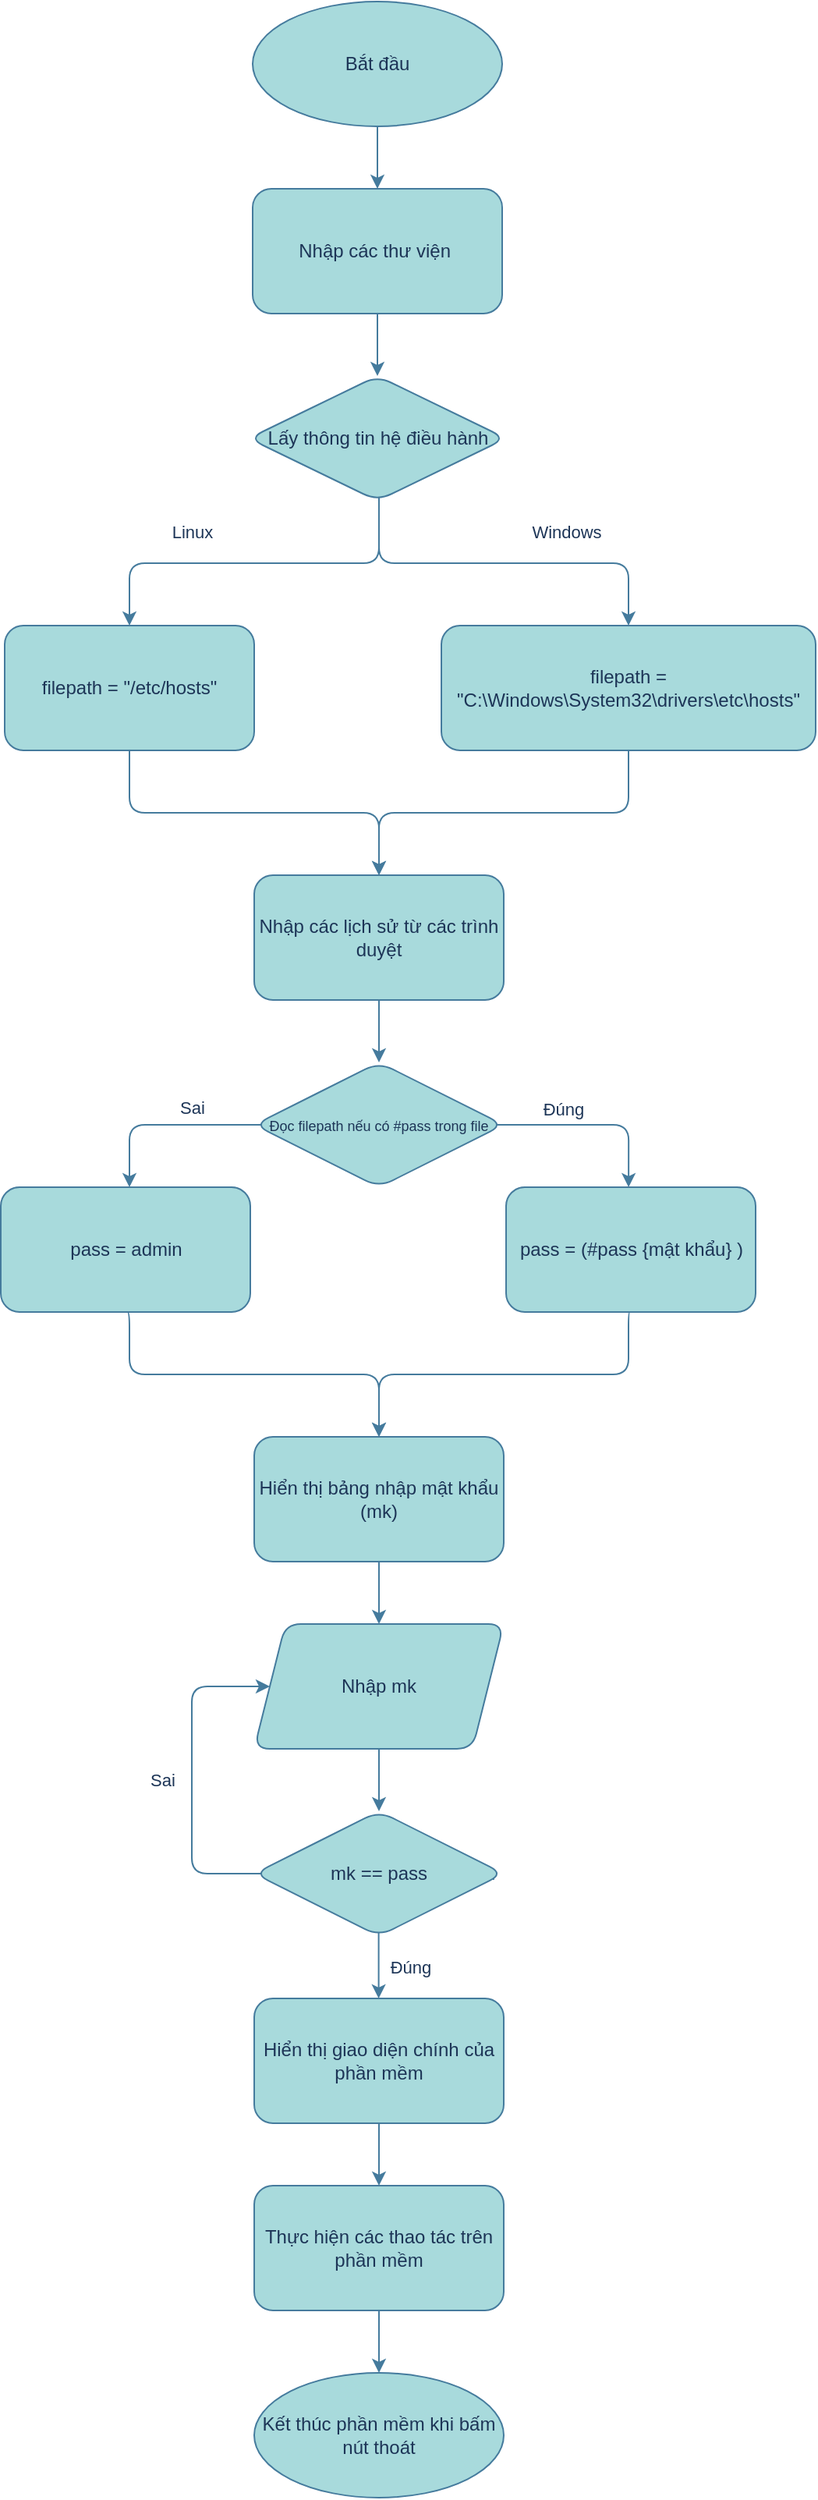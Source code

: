<mxfile version="22.1.11" type="github">
  <diagram name="Page-1" id="5f0bae14-7c28-e335-631c-24af17079c00">
    <mxGraphModel dx="308" dy="1065" grid="1" gridSize="10" guides="1" tooltips="1" connect="1" arrows="1" fold="1" page="1" pageScale="1" pageWidth="1100" pageHeight="850" background="#ffffff" math="0" shadow="0">
      <root>
        <mxCell id="0" />
        <mxCell id="1" parent="0" />
        <mxCell id="gaXOzAtIGX_iqaC9NlRh-2" style="edgeStyle=orthogonalEdgeStyle;rounded=1;orthogonalLoop=1;jettySize=auto;html=1;labelBackgroundColor=none;strokeColor=#457B9D;fontColor=default;" parent="1" source="gaXOzAtIGX_iqaC9NlRh-1" target="qdycnBR3RgYotoGEicHb-4" edge="1">
          <mxGeometry relative="1" as="geometry" />
        </mxCell>
        <mxCell id="gaXOzAtIGX_iqaC9NlRh-1" value="Thực hiện các thao tác trên phần mềm" style="whiteSpace=wrap;html=1;rounded=1;labelBackgroundColor=none;fillColor=#A8DADC;strokeColor=#457B9D;fontColor=#1D3557;" parent="1" vertex="1">
          <mxGeometry x="400" y="1360" width="160" height="80" as="geometry" />
        </mxCell>
        <mxCell id="h2GykC5T0tP8Py9upbgZ-13" style="edgeStyle=orthogonalEdgeStyle;rounded=1;orthogonalLoop=1;jettySize=auto;html=1;labelBackgroundColor=none;strokeColor=#457B9D;fontColor=default;" parent="1" target="h2GykC5T0tP8Py9upbgZ-9" edge="1">
          <mxGeometry relative="1" as="geometry">
            <mxPoint x="480" y="210" as="sourcePoint" />
            <Array as="points">
              <mxPoint x="480" y="320" />
              <mxPoint x="320" y="320" />
            </Array>
          </mxGeometry>
        </mxCell>
        <mxCell id="h2GykC5T0tP8Py9upbgZ-23" value="Linux" style="edgeLabel;html=1;align=center;verticalAlign=middle;resizable=0;points=[];labelBackgroundColor=none;fontColor=#1D3557;rounded=1;" parent="h2GykC5T0tP8Py9upbgZ-13" vertex="1" connectable="0">
          <mxGeometry x="0.245" y="1" relative="1" as="geometry">
            <mxPoint x="-37" y="-21" as="offset" />
          </mxGeometry>
        </mxCell>
        <mxCell id="h2GykC5T0tP8Py9upbgZ-14" style="edgeStyle=orthogonalEdgeStyle;rounded=1;orthogonalLoop=1;jettySize=auto;html=1;labelBackgroundColor=none;strokeColor=#457B9D;fontColor=default;" parent="1" target="h2GykC5T0tP8Py9upbgZ-6" edge="1">
          <mxGeometry relative="1" as="geometry">
            <mxPoint x="480" y="230" as="sourcePoint" />
            <Array as="points">
              <mxPoint x="480" y="320" />
              <mxPoint x="640" y="320" />
            </Array>
          </mxGeometry>
        </mxCell>
        <mxCell id="h2GykC5T0tP8Py9upbgZ-24" value="Windows" style="edgeLabel;html=1;align=center;verticalAlign=middle;resizable=0;points=[];labelBackgroundColor=none;fontColor=#1D3557;rounded=1;" parent="h2GykC5T0tP8Py9upbgZ-14" vertex="1" connectable="0">
          <mxGeometry x="-0.127" y="-2" relative="1" as="geometry">
            <mxPoint x="83" y="-22" as="offset" />
          </mxGeometry>
        </mxCell>
        <mxCell id="h2GykC5T0tP8Py9upbgZ-4" value="Lấy thông tin hệ điều hành" style="rhombus;whiteSpace=wrap;html=1;labelBackgroundColor=none;fillColor=#A8DADC;strokeColor=#457B9D;fontColor=#1D3557;rounded=1;" parent="1" vertex="1">
          <mxGeometry x="396.5" y="200" width="165" height="80" as="geometry" />
        </mxCell>
        <mxCell id="h2GykC5T0tP8Py9upbgZ-20" style="edgeStyle=orthogonalEdgeStyle;rounded=1;orthogonalLoop=1;jettySize=auto;html=1;exitX=0.5;exitY=1;exitDx=0;exitDy=0;entryX=0.5;entryY=0;entryDx=0;entryDy=0;labelBackgroundColor=none;strokeColor=#457B9D;fontColor=default;" parent="1" source="h2GykC5T0tP8Py9upbgZ-6" target="h2GykC5T0tP8Py9upbgZ-52" edge="1">
          <mxGeometry relative="1" as="geometry">
            <mxPoint x="480" y="510" as="targetPoint" />
          </mxGeometry>
        </mxCell>
        <mxCell id="h2GykC5T0tP8Py9upbgZ-6" value="filepath = &quot;C:\Windows\System32\drivers\etc\hosts&quot;" style="rounded=1;whiteSpace=wrap;html=1;labelBackgroundColor=none;fillColor=#A8DADC;strokeColor=#457B9D;fontColor=#1D3557;" parent="1" vertex="1">
          <mxGeometry x="520" y="360" width="240" height="80" as="geometry" />
        </mxCell>
        <mxCell id="h2GykC5T0tP8Py9upbgZ-18" style="edgeStyle=orthogonalEdgeStyle;rounded=1;orthogonalLoop=1;jettySize=auto;html=1;exitX=0.5;exitY=1;exitDx=0;exitDy=0;entryX=0.5;entryY=0;entryDx=0;entryDy=0;labelBackgroundColor=none;strokeColor=#457B9D;fontColor=default;" parent="1" source="h2GykC5T0tP8Py9upbgZ-9" target="h2GykC5T0tP8Py9upbgZ-52" edge="1">
          <mxGeometry relative="1" as="geometry">
            <mxPoint x="480" y="580" as="targetPoint" />
          </mxGeometry>
        </mxCell>
        <mxCell id="h2GykC5T0tP8Py9upbgZ-9" value="filepath = &quot;/etc/hosts&quot;" style="rounded=1;whiteSpace=wrap;html=1;labelBackgroundColor=none;fillColor=#A8DADC;strokeColor=#457B9D;fontColor=#1D3557;" parent="1" vertex="1">
          <mxGeometry x="240" y="360" width="160" height="80" as="geometry" />
        </mxCell>
        <mxCell id="h2GykC5T0tP8Py9upbgZ-30" style="edgeStyle=orthogonalEdgeStyle;rounded=1;orthogonalLoop=1;jettySize=auto;html=1;labelBackgroundColor=none;strokeColor=#457B9D;fontColor=default;entryX=0.5;entryY=0;entryDx=0;entryDy=0;exitX=0.964;exitY=0.526;exitDx=0;exitDy=0;exitPerimeter=0;" parent="1" source="h2GykC5T0tP8Py9upbgZ-25" edge="1">
          <mxGeometry relative="1" as="geometry">
            <Array as="points">
              <mxPoint x="554" y="680" />
              <mxPoint x="320" y="680" />
            </Array>
            <mxPoint x="406.5" y="640.02" as="sourcePoint" />
            <mxPoint x="320.0" y="720" as="targetPoint" />
          </mxGeometry>
        </mxCell>
        <mxCell id="h2GykC5T0tP8Py9upbgZ-35" value="Sai" style="edgeLabel;html=1;align=center;verticalAlign=middle;resizable=0;points=[];labelBackgroundColor=none;fontColor=#1D3557;rounded=1;" parent="h2GykC5T0tP8Py9upbgZ-30" vertex="1" connectable="0">
          <mxGeometry x="-0.156" y="4" relative="1" as="geometry">
            <mxPoint x="-80" y="-15" as="offset" />
          </mxGeometry>
        </mxCell>
        <mxCell id="h2GykC5T0tP8Py9upbgZ-32" style="edgeStyle=orthogonalEdgeStyle;rounded=1;orthogonalLoop=1;jettySize=auto;html=1;labelBackgroundColor=none;strokeColor=#457B9D;fontColor=default;exitX=0.067;exitY=0.543;exitDx=0;exitDy=0;exitPerimeter=0;entryX=0.491;entryY=0;entryDx=0;entryDy=0;entryPerimeter=0;" parent="1" target="h2GykC5T0tP8Py9upbgZ-31" edge="1">
          <mxGeometry relative="1" as="geometry">
            <Array as="points">
              <mxPoint x="430" y="680" />
              <mxPoint x="640" y="680" />
            </Array>
            <mxPoint x="430.03" y="673.43" as="sourcePoint" />
            <mxPoint x="641.15" y="709.99" as="targetPoint" />
          </mxGeometry>
        </mxCell>
        <mxCell id="h2GykC5T0tP8Py9upbgZ-34" value="Đúng" style="edgeLabel;html=1;align=center;verticalAlign=middle;resizable=0;points=[];labelBackgroundColor=none;fontColor=#1D3557;rounded=1;" parent="h2GykC5T0tP8Py9upbgZ-32" vertex="1" connectable="0">
          <mxGeometry x="-0.278" y="-1" relative="1" as="geometry">
            <mxPoint x="82" y="-11" as="offset" />
          </mxGeometry>
        </mxCell>
        <mxCell id="h2GykC5T0tP8Py9upbgZ-25" value="&lt;div style=&quot;&quot;&gt;&lt;span data-darkreader-inline-color=&quot;&quot; data-darkreader-inline-bgcolor=&quot;&quot; style=&quot;background-color: initial; color: rgb(29, 53, 87); --darkreader-inline-bgcolor: initial; --darkreader-inline-color: #a5c4e1;&quot;&gt;&lt;font style=&quot;font-size: 9px;&quot;&gt;Đọc filepath nếu có #pass trong file&lt;/font&gt;&lt;/span&gt;&lt;/div&gt;" style="rhombus;whiteSpace=wrap;html=1;labelBackgroundColor=none;fillColor=#A8DADC;strokeColor=#457B9D;fontColor=#1D3557;rounded=1;align=center;" parent="1" vertex="1">
          <mxGeometry x="400" y="640" width="160" height="80" as="geometry" />
        </mxCell>
        <mxCell id="h2GykC5T0tP8Py9upbgZ-40" style="edgeStyle=orthogonalEdgeStyle;rounded=1;orthogonalLoop=1;jettySize=auto;html=1;exitX=0.5;exitY=1;exitDx=0;exitDy=0;entryX=0.5;entryY=0;entryDx=0;entryDy=0;labelBackgroundColor=none;strokeColor=#457B9D;fontColor=default;" parent="1" source="h2GykC5T0tP8Py9upbgZ-29" target="h2GykC5T0tP8Py9upbgZ-38" edge="1">
          <mxGeometry relative="1" as="geometry">
            <Array as="points">
              <mxPoint x="320" y="800" />
              <mxPoint x="320" y="840" />
              <mxPoint x="480" y="840" />
            </Array>
          </mxGeometry>
        </mxCell>
        <mxCell id="h2GykC5T0tP8Py9upbgZ-29" value="pass = admin" style="rounded=1;whiteSpace=wrap;html=1;labelBackgroundColor=none;fillColor=#A8DADC;strokeColor=#457B9D;fontColor=#1D3557;" parent="1" vertex="1">
          <mxGeometry x="237.5" y="720" width="160" height="80" as="geometry" />
        </mxCell>
        <mxCell id="h2GykC5T0tP8Py9upbgZ-39" style="edgeStyle=orthogonalEdgeStyle;rounded=1;orthogonalLoop=1;jettySize=auto;html=1;exitX=0.5;exitY=1;exitDx=0;exitDy=0;entryX=0.5;entryY=0;entryDx=0;entryDy=0;labelBackgroundColor=none;strokeColor=#457B9D;fontColor=default;" parent="1" source="h2GykC5T0tP8Py9upbgZ-31" target="h2GykC5T0tP8Py9upbgZ-38" edge="1">
          <mxGeometry relative="1" as="geometry">
            <Array as="points">
              <mxPoint x="640" y="800" />
              <mxPoint x="640" y="840" />
              <mxPoint x="480" y="840" />
            </Array>
          </mxGeometry>
        </mxCell>
        <mxCell id="h2GykC5T0tP8Py9upbgZ-31" value="pass = (#pass {mật khẩu} )" style="rounded=1;whiteSpace=wrap;html=1;labelBackgroundColor=none;fillColor=#A8DADC;strokeColor=#457B9D;fontColor=#1D3557;" parent="1" vertex="1">
          <mxGeometry x="561.5" y="720" width="160" height="80" as="geometry" />
        </mxCell>
        <mxCell id="h2GykC5T0tP8Py9upbgZ-42" style="edgeStyle=orthogonalEdgeStyle;rounded=1;orthogonalLoop=1;jettySize=auto;html=1;exitX=0.5;exitY=1;exitDx=0;exitDy=0;entryX=0.5;entryY=0;entryDx=0;entryDy=0;labelBackgroundColor=none;strokeColor=#457B9D;fontColor=default;" parent="1" source="h2GykC5T0tP8Py9upbgZ-38" target="h2GykC5T0tP8Py9upbgZ-41" edge="1">
          <mxGeometry relative="1" as="geometry">
            <mxPoint x="480" y="1080" as="sourcePoint" />
          </mxGeometry>
        </mxCell>
        <mxCell id="h2GykC5T0tP8Py9upbgZ-38" value="Hiển thị bảng nhập mật khẩu (mk)" style="rounded=1;whiteSpace=wrap;html=1;labelBackgroundColor=none;fillColor=#A8DADC;strokeColor=#457B9D;fontColor=#1D3557;" parent="1" vertex="1">
          <mxGeometry x="400" y="880" width="160" height="80" as="geometry" />
        </mxCell>
        <mxCell id="h2GykC5T0tP8Py9upbgZ-46" style="edgeStyle=orthogonalEdgeStyle;rounded=1;orthogonalLoop=1;jettySize=auto;html=1;exitX=0.5;exitY=1;exitDx=0;exitDy=0;labelBackgroundColor=none;strokeColor=#457B9D;fontColor=default;" parent="1" source="h2GykC5T0tP8Py9upbgZ-41" target="h2GykC5T0tP8Py9upbgZ-43" edge="1">
          <mxGeometry relative="1" as="geometry" />
        </mxCell>
        <mxCell id="h2GykC5T0tP8Py9upbgZ-41" value="Nhập mk" style="shape=parallelogram;perimeter=parallelogramPerimeter;whiteSpace=wrap;html=1;fixedSize=1;labelBackgroundColor=none;fillColor=#A8DADC;strokeColor=#457B9D;fontColor=#1D3557;rounded=1;" parent="1" vertex="1">
          <mxGeometry x="400" y="1000" width="160" height="80" as="geometry" />
        </mxCell>
        <mxCell id="qdycnBR3RgYotoGEicHb-7" value="" style="edgeStyle=orthogonalEdgeStyle;rounded=1;orthogonalLoop=1;jettySize=auto;html=1;strokeColor=#457B9D;fontColor=default;labelBackgroundColor=none;entryX=0.5;entryY=0;entryDx=0;entryDy=0;" parent="1" edge="1">
          <mxGeometry x="-0.001" y="40" relative="1" as="geometry">
            <Array as="points" />
            <mxPoint as="offset" />
            <mxPoint x="479.8" y="1140" as="sourcePoint" />
            <mxPoint x="479.8" y="1240" as="targetPoint" />
          </mxGeometry>
        </mxCell>
        <mxCell id="gaXOzAtIGX_iqaC9NlRh-3" value="Đúng" style="edgeLabel;html=1;align=center;verticalAlign=middle;resizable=0;points=[];fontColor=#1D3557;rounded=1;labelBackgroundColor=none;" parent="qdycnBR3RgYotoGEicHb-7" vertex="1" connectable="0">
          <mxGeometry x="-0.062" y="7" relative="1" as="geometry">
            <mxPoint x="13" y="33" as="offset" />
          </mxGeometry>
        </mxCell>
        <mxCell id="hsKC1MX8iH0GY2m_JcDX-13" style="edgeStyle=orthogonalEdgeStyle;rounded=1;orthogonalLoop=1;jettySize=auto;html=1;exitX=0.959;exitY=0.55;exitDx=0;exitDy=0;entryX=0;entryY=0.5;entryDx=0;entryDy=0;strokeColor=#457B9D;fontColor=default;fillColor=#A8DADC;exitPerimeter=0;labelBackgroundColor=none;" edge="1" parent="1" source="h2GykC5T0tP8Py9upbgZ-43" target="h2GykC5T0tP8Py9upbgZ-41">
          <mxGeometry relative="1" as="geometry">
            <Array as="points">
              <mxPoint x="553" y="1160" />
              <mxPoint x="360" y="1160" />
              <mxPoint x="360" y="1040" />
            </Array>
          </mxGeometry>
        </mxCell>
        <mxCell id="hsKC1MX8iH0GY2m_JcDX-14" value="Sai" style="edgeLabel;html=1;align=center;verticalAlign=middle;resizable=0;points=[];fontColor=#1D3557;labelBackgroundColor=none;rounded=1;" vertex="1" connectable="0" parent="hsKC1MX8iH0GY2m_JcDX-13">
          <mxGeometry x="-0.036" y="1" relative="1" as="geometry">
            <mxPoint x="-40" y="-61" as="offset" />
          </mxGeometry>
        </mxCell>
        <mxCell id="h2GykC5T0tP8Py9upbgZ-43" value="mk == pass" style="rhombus;whiteSpace=wrap;html=1;labelBackgroundColor=none;fillColor=#A8DADC;strokeColor=#457B9D;fontColor=#1D3557;rounded=1;" parent="1" vertex="1">
          <mxGeometry x="400" y="1120" width="160" height="80" as="geometry" />
        </mxCell>
        <mxCell id="h2GykC5T0tP8Py9upbgZ-54" style="edgeStyle=orthogonalEdgeStyle;rounded=1;orthogonalLoop=1;jettySize=auto;html=1;exitX=0.5;exitY=1;exitDx=0;exitDy=0;entryX=0.5;entryY=0;entryDx=0;entryDy=0;labelBackgroundColor=none;strokeColor=#457B9D;fontColor=default;" parent="1" source="h2GykC5T0tP8Py9upbgZ-52" target="h2GykC5T0tP8Py9upbgZ-25" edge="1">
          <mxGeometry relative="1" as="geometry" />
        </mxCell>
        <mxCell id="h2GykC5T0tP8Py9upbgZ-52" value="Nhập các lịch sử từ các trình duyệt" style="rounded=1;whiteSpace=wrap;html=1;labelBackgroundColor=none;fillColor=#A8DADC;strokeColor=#457B9D;fontColor=#1D3557;" parent="1" vertex="1">
          <mxGeometry x="400" y="520" width="160" height="80" as="geometry" />
        </mxCell>
        <mxCell id="qdycnBR3RgYotoGEicHb-3" style="edgeStyle=orthogonalEdgeStyle;rounded=1;orthogonalLoop=1;jettySize=auto;html=1;labelBackgroundColor=none;strokeColor=#457B9D;fontColor=default;" parent="1" source="h2GykC5T0tP8Py9upbgZ-55" target="h2GykC5T0tP8Py9upbgZ-4" edge="1">
          <mxGeometry relative="1" as="geometry" />
        </mxCell>
        <mxCell id="h2GykC5T0tP8Py9upbgZ-55" value="Nhập các thư viện&amp;nbsp;" style="rounded=1;whiteSpace=wrap;html=1;labelBackgroundColor=none;fillColor=#A8DADC;strokeColor=#457B9D;fontColor=#1D3557;" parent="1" vertex="1">
          <mxGeometry x="399" y="80" width="160" height="80" as="geometry" />
        </mxCell>
        <mxCell id="qdycnBR3RgYotoGEicHb-2" style="edgeStyle=orthogonalEdgeStyle;rounded=1;orthogonalLoop=1;jettySize=auto;html=1;labelBackgroundColor=none;strokeColor=#457B9D;fontColor=default;" parent="1" source="qdycnBR3RgYotoGEicHb-1" target="h2GykC5T0tP8Py9upbgZ-55" edge="1">
          <mxGeometry relative="1" as="geometry" />
        </mxCell>
        <mxCell id="qdycnBR3RgYotoGEicHb-1" value="Bắt đầu" style="ellipse;whiteSpace=wrap;html=1;labelBackgroundColor=none;fillColor=#A8DADC;strokeColor=#457B9D;fontColor=#1D3557;rounded=1;" parent="1" vertex="1">
          <mxGeometry x="399" y="-40" width="160" height="80" as="geometry" />
        </mxCell>
        <mxCell id="qdycnBR3RgYotoGEicHb-4" value="Kết thúc phần mềm khi bấm nút thoát" style="ellipse;whiteSpace=wrap;html=1;labelBackgroundColor=none;fillColor=#A8DADC;strokeColor=#457B9D;fontColor=#1D3557;rounded=1;" parent="1" vertex="1">
          <mxGeometry x="400" y="1480" width="160" height="80" as="geometry" />
        </mxCell>
        <mxCell id="qdycnBR3RgYotoGEicHb-9" value="" style="edgeStyle=orthogonalEdgeStyle;rounded=1;orthogonalLoop=1;jettySize=auto;html=1;strokeColor=#457B9D;fontColor=default;labelBackgroundColor=none;" parent="1" source="qdycnBR3RgYotoGEicHb-6" target="gaXOzAtIGX_iqaC9NlRh-1" edge="1">
          <mxGeometry relative="1" as="geometry">
            <mxPoint x="480" y="1500" as="targetPoint" />
            <Array as="points" />
          </mxGeometry>
        </mxCell>
        <mxCell id="qdycnBR3RgYotoGEicHb-6" value="Hiển thị giao diện chính của phần mềm" style="whiteSpace=wrap;html=1;strokeColor=#457B9D;fontColor=#1D3557;fillColor=#A8DADC;rounded=1;labelBackgroundColor=none;" parent="1" vertex="1">
          <mxGeometry x="400" y="1240" width="160" height="80" as="geometry" />
        </mxCell>
      </root>
    </mxGraphModel>
  </diagram>
</mxfile>
